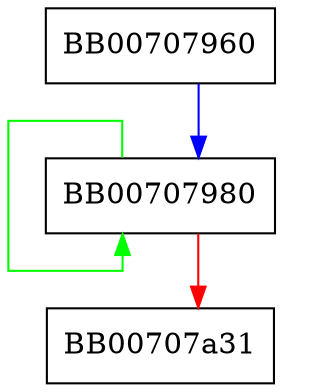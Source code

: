 digraph _x86_64_AES_encrypt {
  node [shape="box"];
  graph [splines=ortho];
  BB00707960 -> BB00707980 [color="blue"];
  BB00707980 -> BB00707980 [color="green"];
  BB00707980 -> BB00707a31 [color="red"];
}